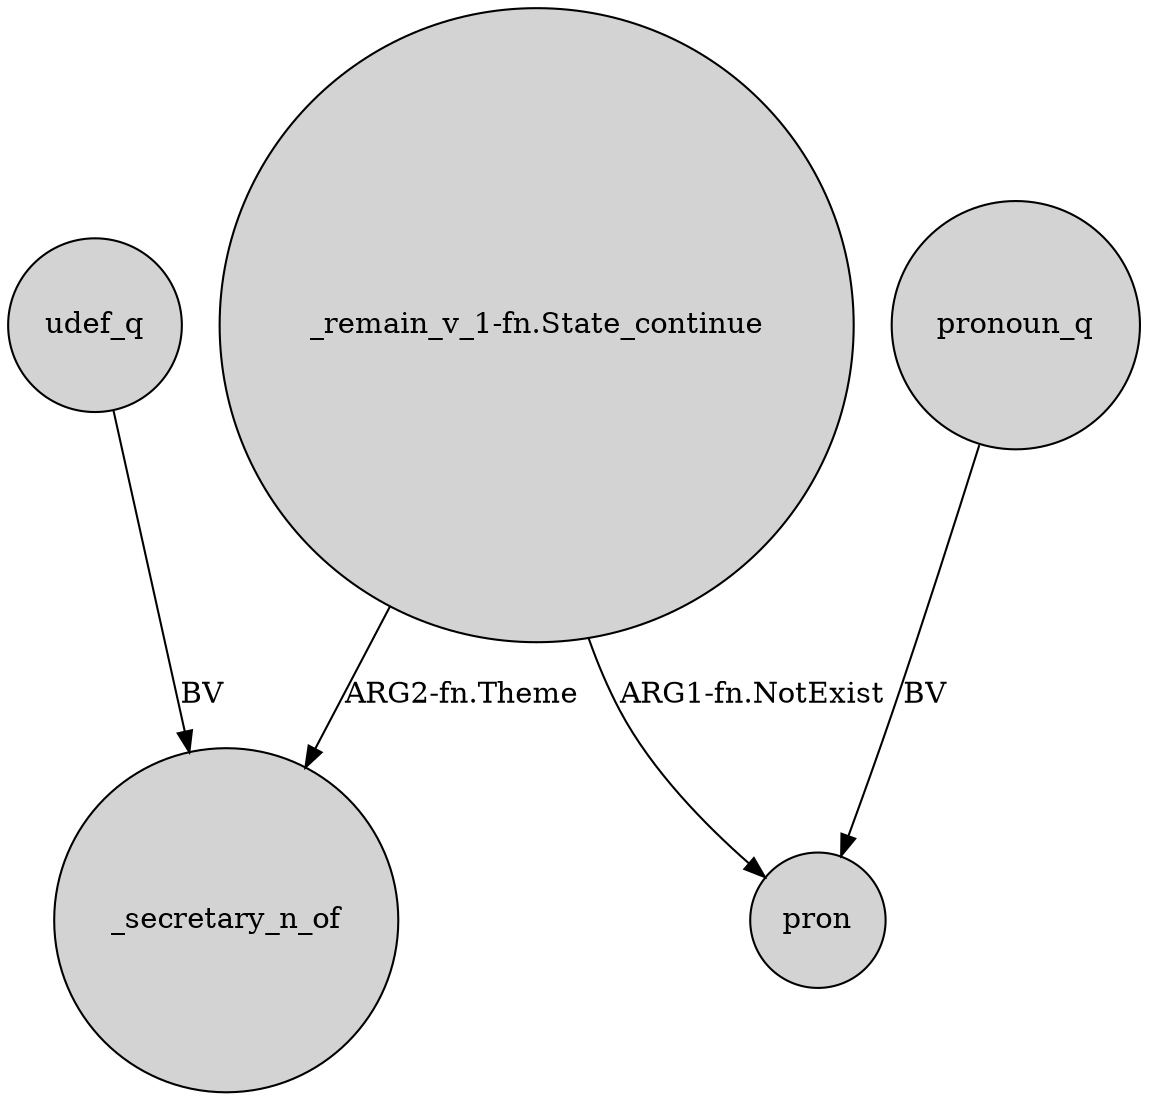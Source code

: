 digraph {
	node [shape=circle style=filled]
	"_remain_v_1-fn.State_continue" -> _secretary_n_of [label="ARG2-fn.Theme"]
	udef_q -> _secretary_n_of [label=BV]
	"_remain_v_1-fn.State_continue" -> pron [label="ARG1-fn.NotExist"]
	pronoun_q -> pron [label=BV]
}
